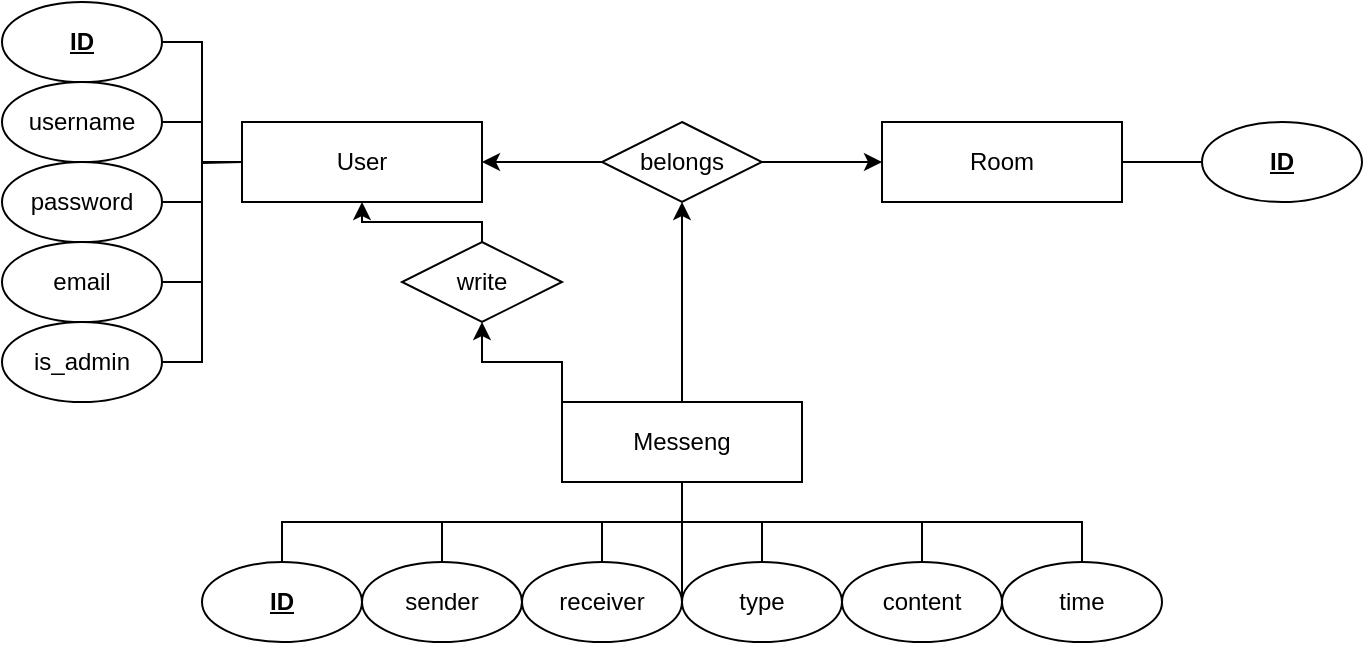 <mxfile version="14.9.4" type="device"><diagram id="a8Ay10DBa60vd2nKDKWa" name="Page-1"><mxGraphModel dx="868" dy="536" grid="1" gridSize="10" guides="1" tooltips="1" connect="1" arrows="1" fold="1" page="1" pageScale="1" pageWidth="827" pageHeight="1169" math="0" shadow="0"><root><mxCell id="0"/><mxCell id="1" parent="0"/><mxCell id="JdrTqhnLGovirtEAla2b-1" value="User" style="rounded=0;whiteSpace=wrap;html=1;" vertex="1" parent="1"><mxGeometry x="120" y="60" width="120" height="40" as="geometry"/></mxCell><mxCell id="JdrTqhnLGovirtEAla2b-6" style="edgeStyle=orthogonalEdgeStyle;rounded=0;orthogonalLoop=1;jettySize=auto;html=1;entryX=0;entryY=0.5;entryDx=0;entryDy=0;endArrow=none;endFill=0;" edge="1" parent="1" source="JdrTqhnLGovirtEAla2b-2" target="JdrTqhnLGovirtEAla2b-1"><mxGeometry relative="1" as="geometry"/></mxCell><mxCell id="JdrTqhnLGovirtEAla2b-2" value="ID" style="ellipse;whiteSpace=wrap;html=1;fontStyle=5" vertex="1" parent="1"><mxGeometry width="80" height="40" as="geometry"/></mxCell><mxCell id="JdrTqhnLGovirtEAla2b-7" style="edgeStyle=orthogonalEdgeStyle;rounded=0;orthogonalLoop=1;jettySize=auto;html=1;entryX=0;entryY=0.5;entryDx=0;entryDy=0;endArrow=none;endFill=0;" edge="1" parent="1" source="JdrTqhnLGovirtEAla2b-3" target="JdrTqhnLGovirtEAla2b-1"><mxGeometry relative="1" as="geometry"/></mxCell><mxCell id="JdrTqhnLGovirtEAla2b-3" value="username" style="ellipse;whiteSpace=wrap;html=1;" vertex="1" parent="1"><mxGeometry y="40" width="80" height="40" as="geometry"/></mxCell><mxCell id="JdrTqhnLGovirtEAla2b-8" style="edgeStyle=orthogonalEdgeStyle;rounded=0;orthogonalLoop=1;jettySize=auto;html=1;endArrow=none;endFill=0;" edge="1" parent="1" source="JdrTqhnLGovirtEAla2b-4"><mxGeometry relative="1" as="geometry"><mxPoint x="120" y="80" as="targetPoint"/></mxGeometry></mxCell><mxCell id="JdrTqhnLGovirtEAla2b-4" value="password" style="ellipse;whiteSpace=wrap;html=1;" vertex="1" parent="1"><mxGeometry y="80" width="80" height="40" as="geometry"/></mxCell><mxCell id="JdrTqhnLGovirtEAla2b-9" style="edgeStyle=orthogonalEdgeStyle;rounded=0;orthogonalLoop=1;jettySize=auto;html=1;entryX=0;entryY=0.5;entryDx=0;entryDy=0;endArrow=none;endFill=0;" edge="1" parent="1" source="JdrTqhnLGovirtEAla2b-5" target="JdrTqhnLGovirtEAla2b-1"><mxGeometry relative="1" as="geometry"/></mxCell><mxCell id="JdrTqhnLGovirtEAla2b-5" value="email" style="ellipse;whiteSpace=wrap;html=1;" vertex="1" parent="1"><mxGeometry y="120" width="80" height="40" as="geometry"/></mxCell><mxCell id="JdrTqhnLGovirtEAla2b-34" style="edgeStyle=orthogonalEdgeStyle;rounded=0;orthogonalLoop=1;jettySize=auto;html=1;exitX=0;exitY=0;exitDx=0;exitDy=0;entryX=0.5;entryY=1;entryDx=0;entryDy=0;startArrow=none;startFill=0;endArrow=classic;endFill=1;" edge="1" parent="1" source="JdrTqhnLGovirtEAla2b-10" target="JdrTqhnLGovirtEAla2b-33"><mxGeometry relative="1" as="geometry"/></mxCell><mxCell id="JdrTqhnLGovirtEAla2b-10" value="Messeng" style="rounded=0;whiteSpace=wrap;html=1;" vertex="1" parent="1"><mxGeometry x="280" y="200" width="120" height="40" as="geometry"/></mxCell><mxCell id="JdrTqhnLGovirtEAla2b-16" style="edgeStyle=orthogonalEdgeStyle;rounded=0;orthogonalLoop=1;jettySize=auto;html=1;entryX=0.5;entryY=1;entryDx=0;entryDy=0;endArrow=none;endFill=0;" edge="1" parent="1" source="JdrTqhnLGovirtEAla2b-11" target="JdrTqhnLGovirtEAla2b-10"><mxGeometry relative="1" as="geometry"><Array as="points"><mxPoint x="140" y="260"/><mxPoint x="340" y="260"/></Array></mxGeometry></mxCell><mxCell id="JdrTqhnLGovirtEAla2b-11" value="&lt;b&gt;&lt;u&gt;ID&lt;/u&gt;&lt;/b&gt;" style="ellipse;whiteSpace=wrap;html=1;" vertex="1" parent="1"><mxGeometry x="100" y="280" width="80" height="40" as="geometry"/></mxCell><mxCell id="JdrTqhnLGovirtEAla2b-17" style="edgeStyle=orthogonalEdgeStyle;rounded=0;orthogonalLoop=1;jettySize=auto;html=1;entryX=0.5;entryY=1;entryDx=0;entryDy=0;endArrow=none;endFill=0;" edge="1" parent="1" source="JdrTqhnLGovirtEAla2b-12" target="JdrTqhnLGovirtEAla2b-10"><mxGeometry relative="1" as="geometry"/></mxCell><mxCell id="JdrTqhnLGovirtEAla2b-37" style="edgeStyle=orthogonalEdgeStyle;rounded=0;orthogonalLoop=1;jettySize=auto;html=1;entryX=0.5;entryY=1;entryDx=0;entryDy=0;startArrow=none;startFill=0;endArrow=none;endFill=0;" edge="1" parent="1" source="JdrTqhnLGovirtEAla2b-12" target="JdrTqhnLGovirtEAla2b-10"><mxGeometry relative="1" as="geometry"><Array as="points"><mxPoint x="220" y="260"/><mxPoint x="340" y="260"/></Array></mxGeometry></mxCell><mxCell id="JdrTqhnLGovirtEAla2b-12" value="sender" style="ellipse;whiteSpace=wrap;html=1;" vertex="1" parent="1"><mxGeometry x="180" y="280" width="80" height="40" as="geometry"/></mxCell><mxCell id="JdrTqhnLGovirtEAla2b-18" style="edgeStyle=orthogonalEdgeStyle;rounded=0;orthogonalLoop=1;jettySize=auto;html=1;entryX=0.5;entryY=1;entryDx=0;entryDy=0;endArrow=none;endFill=0;" edge="1" parent="1" source="JdrTqhnLGovirtEAla2b-13" target="JdrTqhnLGovirtEAla2b-10"><mxGeometry relative="1" as="geometry"/></mxCell><mxCell id="JdrTqhnLGovirtEAla2b-13" value="receiver" style="ellipse;whiteSpace=wrap;html=1;" vertex="1" parent="1"><mxGeometry x="260" y="280" width="80" height="40" as="geometry"/></mxCell><mxCell id="JdrTqhnLGovirtEAla2b-19" style="edgeStyle=orthogonalEdgeStyle;rounded=0;orthogonalLoop=1;jettySize=auto;html=1;entryX=0.5;entryY=1;entryDx=0;entryDy=0;endArrow=none;endFill=0;" edge="1" parent="1" source="JdrTqhnLGovirtEAla2b-14" target="JdrTqhnLGovirtEAla2b-10"><mxGeometry relative="1" as="geometry"/></mxCell><mxCell id="JdrTqhnLGovirtEAla2b-14" value="type&lt;br&gt;" style="ellipse;whiteSpace=wrap;html=1;" vertex="1" parent="1"><mxGeometry x="340" y="280" width="80" height="40" as="geometry"/></mxCell><mxCell id="JdrTqhnLGovirtEAla2b-20" style="edgeStyle=orthogonalEdgeStyle;rounded=0;orthogonalLoop=1;jettySize=auto;html=1;entryX=0.5;entryY=1;entryDx=0;entryDy=0;endArrow=none;endFill=0;" edge="1" parent="1" source="JdrTqhnLGovirtEAla2b-15" target="JdrTqhnLGovirtEAla2b-10"><mxGeometry relative="1" as="geometry"><Array as="points"><mxPoint x="460" y="260"/><mxPoint x="340" y="260"/></Array></mxGeometry></mxCell><mxCell id="JdrTqhnLGovirtEAla2b-15" value="content" style="ellipse;whiteSpace=wrap;html=1;" vertex="1" parent="1"><mxGeometry x="420" y="280" width="80" height="40" as="geometry"/></mxCell><mxCell id="JdrTqhnLGovirtEAla2b-21" value="Room" style="rounded=0;whiteSpace=wrap;html=1;" vertex="1" parent="1"><mxGeometry x="440" y="60" width="120" height="40" as="geometry"/></mxCell><mxCell id="JdrTqhnLGovirtEAla2b-23" style="edgeStyle=orthogonalEdgeStyle;rounded=0;orthogonalLoop=1;jettySize=auto;html=1;entryX=1;entryY=0.5;entryDx=0;entryDy=0;endArrow=none;endFill=0;" edge="1" parent="1" source="JdrTqhnLGovirtEAla2b-22" target="JdrTqhnLGovirtEAla2b-21"><mxGeometry relative="1" as="geometry"/></mxCell><mxCell id="JdrTqhnLGovirtEAla2b-22" value="&lt;b&gt;&lt;u&gt;ID&lt;/u&gt;&lt;/b&gt;" style="ellipse;whiteSpace=wrap;html=1;" vertex="1" parent="1"><mxGeometry x="600" y="60" width="80" height="40" as="geometry"/></mxCell><mxCell id="JdrTqhnLGovirtEAla2b-27" style="edgeStyle=orthogonalEdgeStyle;rounded=0;orthogonalLoop=1;jettySize=auto;html=1;entryX=0.5;entryY=1;entryDx=0;entryDy=0;endArrow=none;endFill=0;" edge="1" parent="1" source="JdrTqhnLGovirtEAla2b-26" target="JdrTqhnLGovirtEAla2b-10"><mxGeometry relative="1" as="geometry"><Array as="points"><mxPoint x="540" y="260"/><mxPoint x="340" y="260"/></Array></mxGeometry></mxCell><mxCell id="JdrTqhnLGovirtEAla2b-26" value="time" style="ellipse;whiteSpace=wrap;html=1;" vertex="1" parent="1"><mxGeometry x="500" y="280" width="80" height="40" as="geometry"/></mxCell><mxCell id="JdrTqhnLGovirtEAla2b-30" value="" style="edgeStyle=orthogonalEdgeStyle;rounded=0;orthogonalLoop=1;jettySize=auto;html=1;endArrow=none;endFill=0;startArrow=classic;startFill=1;" edge="1" parent="1" source="JdrTqhnLGovirtEAla2b-29" target="JdrTqhnLGovirtEAla2b-10"><mxGeometry relative="1" as="geometry"/></mxCell><mxCell id="JdrTqhnLGovirtEAla2b-31" style="edgeStyle=orthogonalEdgeStyle;rounded=0;orthogonalLoop=1;jettySize=auto;html=1;entryX=0;entryY=0.5;entryDx=0;entryDy=0;startArrow=none;startFill=0;endArrow=classic;endFill=1;" edge="1" parent="1" source="JdrTqhnLGovirtEAla2b-29" target="JdrTqhnLGovirtEAla2b-21"><mxGeometry relative="1" as="geometry"/></mxCell><mxCell id="JdrTqhnLGovirtEAla2b-32" style="edgeStyle=orthogonalEdgeStyle;rounded=0;orthogonalLoop=1;jettySize=auto;html=1;exitX=0;exitY=0.5;exitDx=0;exitDy=0;entryX=1;entryY=0.5;entryDx=0;entryDy=0;startArrow=none;startFill=0;endArrow=classic;endFill=1;" edge="1" parent="1" source="JdrTqhnLGovirtEAla2b-29" target="JdrTqhnLGovirtEAla2b-1"><mxGeometry relative="1" as="geometry"/></mxCell><mxCell id="JdrTqhnLGovirtEAla2b-29" value="belongs" style="rhombus;whiteSpace=wrap;html=1;" vertex="1" parent="1"><mxGeometry x="300" y="60" width="80" height="40" as="geometry"/></mxCell><mxCell id="JdrTqhnLGovirtEAla2b-36" style="edgeStyle=orthogonalEdgeStyle;rounded=0;orthogonalLoop=1;jettySize=auto;html=1;entryX=0.5;entryY=1;entryDx=0;entryDy=0;startArrow=none;startFill=0;endArrow=classic;endFill=1;" edge="1" parent="1" source="JdrTqhnLGovirtEAla2b-33" target="JdrTqhnLGovirtEAla2b-1"><mxGeometry relative="1" as="geometry"><Array as="points"><mxPoint x="240" y="110"/><mxPoint x="180" y="110"/></Array></mxGeometry></mxCell><mxCell id="JdrTqhnLGovirtEAla2b-33" value="write" style="rhombus;whiteSpace=wrap;html=1;" vertex="1" parent="1"><mxGeometry x="200" y="120" width="80" height="40" as="geometry"/></mxCell><mxCell id="JdrTqhnLGovirtEAla2b-39" style="edgeStyle=orthogonalEdgeStyle;rounded=0;orthogonalLoop=1;jettySize=auto;html=1;entryX=0;entryY=0.5;entryDx=0;entryDy=0;startArrow=none;startFill=0;endArrow=none;endFill=0;" edge="1" parent="1" source="JdrTqhnLGovirtEAla2b-38" target="JdrTqhnLGovirtEAla2b-1"><mxGeometry relative="1" as="geometry"/></mxCell><mxCell id="JdrTqhnLGovirtEAla2b-38" value="is_admin" style="ellipse;whiteSpace=wrap;html=1;" vertex="1" parent="1"><mxGeometry y="160" width="80" height="40" as="geometry"/></mxCell></root></mxGraphModel></diagram></mxfile>